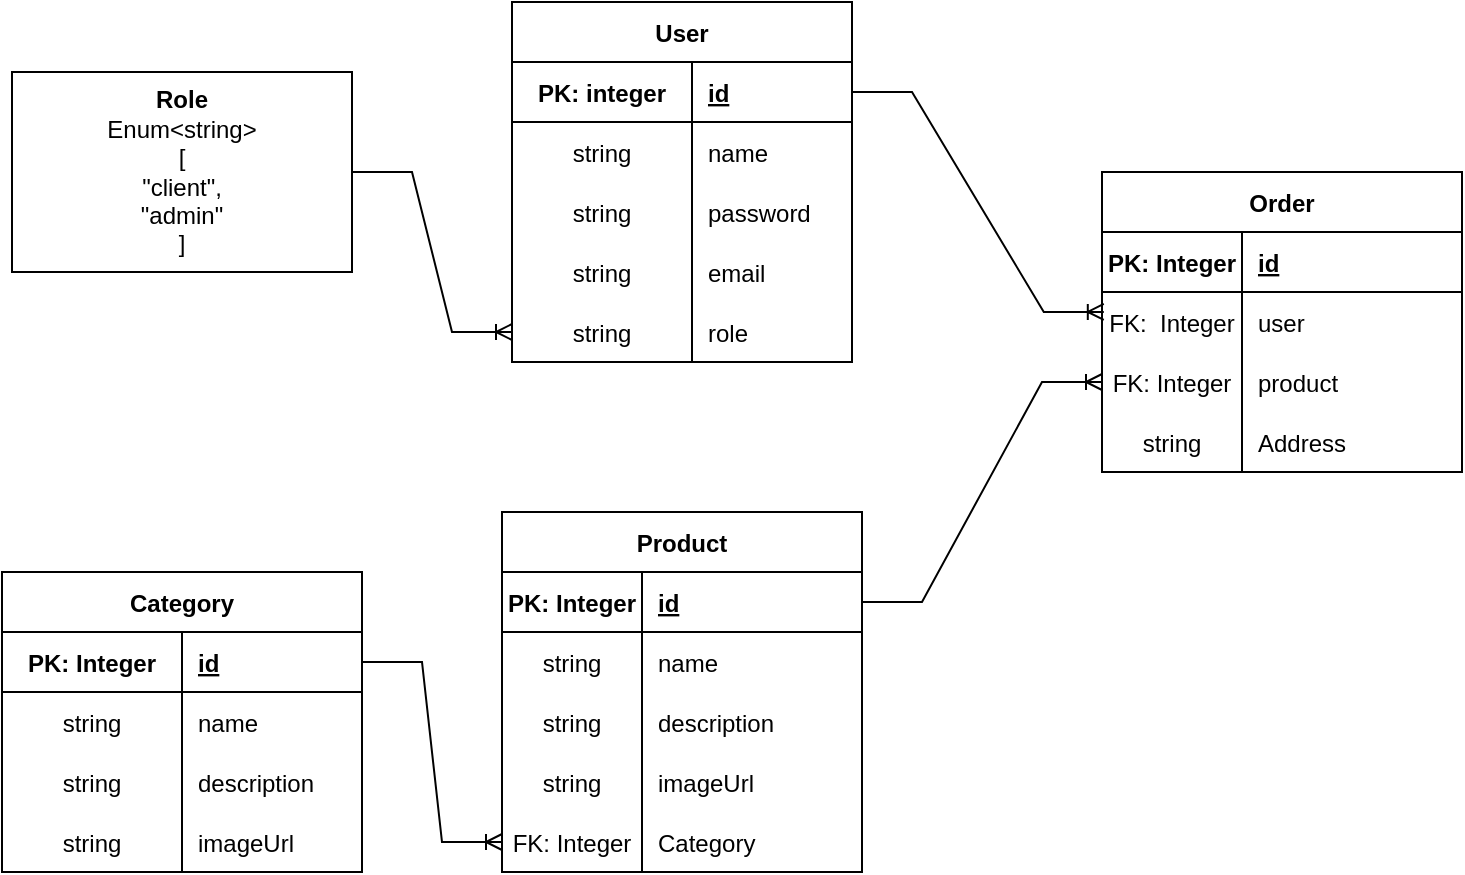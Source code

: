 <mxfile version="20.8.16" type="device"><diagram name="Page-1" id="9f46799a-70d6-7492-0946-bef42562c5a5"><mxGraphModel dx="909" dy="543" grid="1" gridSize="10" guides="1" tooltips="1" connect="1" arrows="1" fold="1" page="1" pageScale="1" pageWidth="1100" pageHeight="850" background="none" math="0" shadow="0"><root><mxCell id="0"/><mxCell id="1" parent="0"/><mxCell id="RxbeAol7BMrZVUosjCYn-1" value="Category" style="shape=table;startSize=30;container=1;collapsible=1;childLayout=tableLayout;fixedRows=1;rowLines=0;fontStyle=1;align=center;resizeLast=1;" vertex="1" parent="1"><mxGeometry x="280" y="530" width="180" height="150" as="geometry"/></mxCell><mxCell id="RxbeAol7BMrZVUosjCYn-2" value="" style="shape=tableRow;horizontal=0;startSize=0;swimlaneHead=0;swimlaneBody=0;fillColor=none;collapsible=0;dropTarget=0;points=[[0,0.5],[1,0.5]];portConstraint=eastwest;top=0;left=0;right=0;bottom=1;" vertex="1" parent="RxbeAol7BMrZVUosjCYn-1"><mxGeometry y="30" width="180" height="30" as="geometry"/></mxCell><mxCell id="RxbeAol7BMrZVUosjCYn-3" value="PK: Integer" style="shape=partialRectangle;connectable=0;fillColor=none;top=0;left=0;bottom=0;right=0;fontStyle=1;overflow=hidden;" vertex="1" parent="RxbeAol7BMrZVUosjCYn-2"><mxGeometry width="90.0" height="30" as="geometry"><mxRectangle width="90.0" height="30" as="alternateBounds"/></mxGeometry></mxCell><mxCell id="RxbeAol7BMrZVUosjCYn-4" value="id" style="shape=partialRectangle;connectable=0;fillColor=none;top=0;left=0;bottom=0;right=0;align=left;spacingLeft=6;fontStyle=5;overflow=hidden;" vertex="1" parent="RxbeAol7BMrZVUosjCYn-2"><mxGeometry x="90.0" width="90.0" height="30" as="geometry"><mxRectangle width="90.0" height="30" as="alternateBounds"/></mxGeometry></mxCell><mxCell id="RxbeAol7BMrZVUosjCYn-5" value="" style="shape=tableRow;horizontal=0;startSize=0;swimlaneHead=0;swimlaneBody=0;fillColor=none;collapsible=0;dropTarget=0;points=[[0,0.5],[1,0.5]];portConstraint=eastwest;top=0;left=0;right=0;bottom=0;" vertex="1" parent="RxbeAol7BMrZVUosjCYn-1"><mxGeometry y="60" width="180" height="30" as="geometry"/></mxCell><mxCell id="RxbeAol7BMrZVUosjCYn-6" value="string" style="shape=partialRectangle;connectable=0;fillColor=none;top=0;left=0;bottom=0;right=0;editable=1;overflow=hidden;" vertex="1" parent="RxbeAol7BMrZVUosjCYn-5"><mxGeometry width="90.0" height="30" as="geometry"><mxRectangle width="90.0" height="30" as="alternateBounds"/></mxGeometry></mxCell><mxCell id="RxbeAol7BMrZVUosjCYn-7" value="name" style="shape=partialRectangle;connectable=0;fillColor=none;top=0;left=0;bottom=0;right=0;align=left;spacingLeft=6;overflow=hidden;" vertex="1" parent="RxbeAol7BMrZVUosjCYn-5"><mxGeometry x="90.0" width="90.0" height="30" as="geometry"><mxRectangle width="90.0" height="30" as="alternateBounds"/></mxGeometry></mxCell><mxCell id="RxbeAol7BMrZVUosjCYn-8" value="" style="shape=tableRow;horizontal=0;startSize=0;swimlaneHead=0;swimlaneBody=0;fillColor=none;collapsible=0;dropTarget=0;points=[[0,0.5],[1,0.5]];portConstraint=eastwest;top=0;left=0;right=0;bottom=0;" vertex="1" parent="RxbeAol7BMrZVUosjCYn-1"><mxGeometry y="90" width="180" height="30" as="geometry"/></mxCell><mxCell id="RxbeAol7BMrZVUosjCYn-9" value="string" style="shape=partialRectangle;connectable=0;fillColor=none;top=0;left=0;bottom=0;right=0;editable=1;overflow=hidden;" vertex="1" parent="RxbeAol7BMrZVUosjCYn-8"><mxGeometry width="90.0" height="30" as="geometry"><mxRectangle width="90.0" height="30" as="alternateBounds"/></mxGeometry></mxCell><mxCell id="RxbeAol7BMrZVUosjCYn-10" value="description" style="shape=partialRectangle;connectable=0;fillColor=none;top=0;left=0;bottom=0;right=0;align=left;spacingLeft=6;overflow=hidden;" vertex="1" parent="RxbeAol7BMrZVUosjCYn-8"><mxGeometry x="90.0" width="90.0" height="30" as="geometry"><mxRectangle width="90.0" height="30" as="alternateBounds"/></mxGeometry></mxCell><mxCell id="RxbeAol7BMrZVUosjCYn-11" value="" style="shape=tableRow;horizontal=0;startSize=0;swimlaneHead=0;swimlaneBody=0;fillColor=none;collapsible=0;dropTarget=0;points=[[0,0.5],[1,0.5]];portConstraint=eastwest;top=0;left=0;right=0;bottom=0;" vertex="1" parent="RxbeAol7BMrZVUosjCYn-1"><mxGeometry y="120" width="180" height="30" as="geometry"/></mxCell><mxCell id="RxbeAol7BMrZVUosjCYn-12" value="string" style="shape=partialRectangle;connectable=0;fillColor=none;top=0;left=0;bottom=0;right=0;editable=1;overflow=hidden;" vertex="1" parent="RxbeAol7BMrZVUosjCYn-11"><mxGeometry width="90.0" height="30" as="geometry"><mxRectangle width="90.0" height="30" as="alternateBounds"/></mxGeometry></mxCell><mxCell id="RxbeAol7BMrZVUosjCYn-13" value="imageUrl" style="shape=partialRectangle;connectable=0;fillColor=none;top=0;left=0;bottom=0;right=0;align=left;spacingLeft=6;overflow=hidden;" vertex="1" parent="RxbeAol7BMrZVUosjCYn-11"><mxGeometry x="90.0" width="90.0" height="30" as="geometry"><mxRectangle width="90.0" height="30" as="alternateBounds"/></mxGeometry></mxCell><mxCell id="RxbeAol7BMrZVUosjCYn-14" value="Product" style="shape=table;startSize=30;container=1;collapsible=1;childLayout=tableLayout;fixedRows=1;rowLines=0;fontStyle=1;align=center;resizeLast=1;" vertex="1" parent="1"><mxGeometry x="530" y="500" width="180" height="180" as="geometry"/></mxCell><mxCell id="RxbeAol7BMrZVUosjCYn-15" value="" style="shape=tableRow;horizontal=0;startSize=0;swimlaneHead=0;swimlaneBody=0;fillColor=none;collapsible=0;dropTarget=0;points=[[0,0.5],[1,0.5]];portConstraint=eastwest;top=0;left=0;right=0;bottom=1;" vertex="1" parent="RxbeAol7BMrZVUosjCYn-14"><mxGeometry y="30" width="180" height="30" as="geometry"/></mxCell><mxCell id="RxbeAol7BMrZVUosjCYn-16" value="PK: Integer" style="shape=partialRectangle;connectable=0;fillColor=none;top=0;left=0;bottom=0;right=0;fontStyle=1;overflow=hidden;" vertex="1" parent="RxbeAol7BMrZVUosjCYn-15"><mxGeometry width="70" height="30" as="geometry"><mxRectangle width="70" height="30" as="alternateBounds"/></mxGeometry></mxCell><mxCell id="RxbeAol7BMrZVUosjCYn-17" value="id" style="shape=partialRectangle;connectable=0;fillColor=none;top=0;left=0;bottom=0;right=0;align=left;spacingLeft=6;fontStyle=5;overflow=hidden;" vertex="1" parent="RxbeAol7BMrZVUosjCYn-15"><mxGeometry x="70" width="110" height="30" as="geometry"><mxRectangle width="110" height="30" as="alternateBounds"/></mxGeometry></mxCell><mxCell id="RxbeAol7BMrZVUosjCYn-18" value="" style="shape=tableRow;horizontal=0;startSize=0;swimlaneHead=0;swimlaneBody=0;fillColor=none;collapsible=0;dropTarget=0;points=[[0,0.5],[1,0.5]];portConstraint=eastwest;top=0;left=0;right=0;bottom=0;" vertex="1" parent="RxbeAol7BMrZVUosjCYn-14"><mxGeometry y="60" width="180" height="30" as="geometry"/></mxCell><mxCell id="RxbeAol7BMrZVUosjCYn-19" value="string" style="shape=partialRectangle;connectable=0;fillColor=none;top=0;left=0;bottom=0;right=0;editable=1;overflow=hidden;" vertex="1" parent="RxbeAol7BMrZVUosjCYn-18"><mxGeometry width="70" height="30" as="geometry"><mxRectangle width="70" height="30" as="alternateBounds"/></mxGeometry></mxCell><mxCell id="RxbeAol7BMrZVUosjCYn-20" value="name" style="shape=partialRectangle;connectable=0;fillColor=none;top=0;left=0;bottom=0;right=0;align=left;spacingLeft=6;overflow=hidden;" vertex="1" parent="RxbeAol7BMrZVUosjCYn-18"><mxGeometry x="70" width="110" height="30" as="geometry"><mxRectangle width="110" height="30" as="alternateBounds"/></mxGeometry></mxCell><mxCell id="RxbeAol7BMrZVUosjCYn-21" value="" style="shape=tableRow;horizontal=0;startSize=0;swimlaneHead=0;swimlaneBody=0;fillColor=none;collapsible=0;dropTarget=0;points=[[0,0.5],[1,0.5]];portConstraint=eastwest;top=0;left=0;right=0;bottom=0;" vertex="1" parent="RxbeAol7BMrZVUosjCYn-14"><mxGeometry y="90" width="180" height="30" as="geometry"/></mxCell><mxCell id="RxbeAol7BMrZVUosjCYn-22" value="string" style="shape=partialRectangle;connectable=0;fillColor=none;top=0;left=0;bottom=0;right=0;editable=1;overflow=hidden;" vertex="1" parent="RxbeAol7BMrZVUosjCYn-21"><mxGeometry width="70" height="30" as="geometry"><mxRectangle width="70" height="30" as="alternateBounds"/></mxGeometry></mxCell><mxCell id="RxbeAol7BMrZVUosjCYn-23" value="description" style="shape=partialRectangle;connectable=0;fillColor=none;top=0;left=0;bottom=0;right=0;align=left;spacingLeft=6;overflow=hidden;" vertex="1" parent="RxbeAol7BMrZVUosjCYn-21"><mxGeometry x="70" width="110" height="30" as="geometry"><mxRectangle width="110" height="30" as="alternateBounds"/></mxGeometry></mxCell><mxCell id="RxbeAol7BMrZVUosjCYn-24" value="" style="shape=tableRow;horizontal=0;startSize=0;swimlaneHead=0;swimlaneBody=0;fillColor=none;collapsible=0;dropTarget=0;points=[[0,0.5],[1,0.5]];portConstraint=eastwest;top=0;left=0;right=0;bottom=0;" vertex="1" parent="RxbeAol7BMrZVUosjCYn-14"><mxGeometry y="120" width="180" height="30" as="geometry"/></mxCell><mxCell id="RxbeAol7BMrZVUosjCYn-25" value="string" style="shape=partialRectangle;connectable=0;fillColor=none;top=0;left=0;bottom=0;right=0;editable=1;overflow=hidden;" vertex="1" parent="RxbeAol7BMrZVUosjCYn-24"><mxGeometry width="70" height="30" as="geometry"><mxRectangle width="70" height="30" as="alternateBounds"/></mxGeometry></mxCell><mxCell id="RxbeAol7BMrZVUosjCYn-26" value="imageUrl" style="shape=partialRectangle;connectable=0;fillColor=none;top=0;left=0;bottom=0;right=0;align=left;spacingLeft=6;overflow=hidden;" vertex="1" parent="RxbeAol7BMrZVUosjCYn-24"><mxGeometry x="70" width="110" height="30" as="geometry"><mxRectangle width="110" height="30" as="alternateBounds"/></mxGeometry></mxCell><mxCell id="RxbeAol7BMrZVUosjCYn-32" value="" style="shape=tableRow;horizontal=0;startSize=0;swimlaneHead=0;swimlaneBody=0;fillColor=none;collapsible=0;dropTarget=0;points=[[0,0.5],[1,0.5]];portConstraint=eastwest;top=0;left=0;right=0;bottom=0;" vertex="1" parent="RxbeAol7BMrZVUosjCYn-14"><mxGeometry y="150" width="180" height="30" as="geometry"/></mxCell><mxCell id="RxbeAol7BMrZVUosjCYn-33" value="FK: Integer" style="shape=partialRectangle;connectable=0;fillColor=none;top=0;left=0;bottom=0;right=0;editable=1;overflow=hidden;" vertex="1" parent="RxbeAol7BMrZVUosjCYn-32"><mxGeometry width="70" height="30" as="geometry"><mxRectangle width="70" height="30" as="alternateBounds"/></mxGeometry></mxCell><mxCell id="RxbeAol7BMrZVUosjCYn-34" value="Category" style="shape=partialRectangle;connectable=0;fillColor=none;top=0;left=0;bottom=0;right=0;align=left;spacingLeft=6;overflow=hidden;" vertex="1" parent="RxbeAol7BMrZVUosjCYn-32"><mxGeometry x="70" width="110" height="30" as="geometry"><mxRectangle width="110" height="30" as="alternateBounds"/></mxGeometry></mxCell><mxCell id="RxbeAol7BMrZVUosjCYn-35" value="" style="edgeStyle=entityRelationEdgeStyle;fontSize=12;html=1;endArrow=ERoneToMany;rounded=0;exitX=1;exitY=0.5;exitDx=0;exitDy=0;entryX=0;entryY=0.5;entryDx=0;entryDy=0;" edge="1" parent="1" source="RxbeAol7BMrZVUosjCYn-2" target="RxbeAol7BMrZVUosjCYn-32"><mxGeometry width="100" height="100" relative="1" as="geometry"><mxPoint x="490" y="530" as="sourcePoint"/><mxPoint x="590" y="430" as="targetPoint"/></mxGeometry></mxCell><mxCell id="RxbeAol7BMrZVUosjCYn-36" value="User" style="shape=table;startSize=30;container=1;collapsible=1;childLayout=tableLayout;fixedRows=1;rowLines=0;fontStyle=1;align=center;resizeLast=1;" vertex="1" parent="1"><mxGeometry x="535" y="245" width="170" height="180" as="geometry"/></mxCell><mxCell id="RxbeAol7BMrZVUosjCYn-37" value="" style="shape=tableRow;horizontal=0;startSize=0;swimlaneHead=0;swimlaneBody=0;fillColor=none;collapsible=0;dropTarget=0;points=[[0,0.5],[1,0.5]];portConstraint=eastwest;top=0;left=0;right=0;bottom=1;" vertex="1" parent="RxbeAol7BMrZVUosjCYn-36"><mxGeometry y="30" width="170" height="30" as="geometry"/></mxCell><mxCell id="RxbeAol7BMrZVUosjCYn-38" value="PK: integer" style="shape=partialRectangle;connectable=0;fillColor=none;top=0;left=0;bottom=0;right=0;fontStyle=1;overflow=hidden;" vertex="1" parent="RxbeAol7BMrZVUosjCYn-37"><mxGeometry width="90" height="30" as="geometry"><mxRectangle width="90" height="30" as="alternateBounds"/></mxGeometry></mxCell><mxCell id="RxbeAol7BMrZVUosjCYn-39" value="id" style="shape=partialRectangle;connectable=0;fillColor=none;top=0;left=0;bottom=0;right=0;align=left;spacingLeft=6;fontStyle=5;overflow=hidden;" vertex="1" parent="RxbeAol7BMrZVUosjCYn-37"><mxGeometry x="90" width="80" height="30" as="geometry"><mxRectangle width="80" height="30" as="alternateBounds"/></mxGeometry></mxCell><mxCell id="RxbeAol7BMrZVUosjCYn-40" value="" style="shape=tableRow;horizontal=0;startSize=0;swimlaneHead=0;swimlaneBody=0;fillColor=none;collapsible=0;dropTarget=0;points=[[0,0.5],[1,0.5]];portConstraint=eastwest;top=0;left=0;right=0;bottom=0;" vertex="1" parent="RxbeAol7BMrZVUosjCYn-36"><mxGeometry y="60" width="170" height="30" as="geometry"/></mxCell><mxCell id="RxbeAol7BMrZVUosjCYn-41" value="string" style="shape=partialRectangle;connectable=0;fillColor=none;top=0;left=0;bottom=0;right=0;editable=1;overflow=hidden;" vertex="1" parent="RxbeAol7BMrZVUosjCYn-40"><mxGeometry width="90" height="30" as="geometry"><mxRectangle width="90" height="30" as="alternateBounds"/></mxGeometry></mxCell><mxCell id="RxbeAol7BMrZVUosjCYn-42" value="name" style="shape=partialRectangle;connectable=0;fillColor=none;top=0;left=0;bottom=0;right=0;align=left;spacingLeft=6;overflow=hidden;" vertex="1" parent="RxbeAol7BMrZVUosjCYn-40"><mxGeometry x="90" width="80" height="30" as="geometry"><mxRectangle width="80" height="30" as="alternateBounds"/></mxGeometry></mxCell><mxCell id="RxbeAol7BMrZVUosjCYn-43" value="" style="shape=tableRow;horizontal=0;startSize=0;swimlaneHead=0;swimlaneBody=0;fillColor=none;collapsible=0;dropTarget=0;points=[[0,0.5],[1,0.5]];portConstraint=eastwest;top=0;left=0;right=0;bottom=0;" vertex="1" parent="RxbeAol7BMrZVUosjCYn-36"><mxGeometry y="90" width="170" height="30" as="geometry"/></mxCell><mxCell id="RxbeAol7BMrZVUosjCYn-44" value="string" style="shape=partialRectangle;connectable=0;fillColor=none;top=0;left=0;bottom=0;right=0;editable=1;overflow=hidden;" vertex="1" parent="RxbeAol7BMrZVUosjCYn-43"><mxGeometry width="90" height="30" as="geometry"><mxRectangle width="90" height="30" as="alternateBounds"/></mxGeometry></mxCell><mxCell id="RxbeAol7BMrZVUosjCYn-45" value="password" style="shape=partialRectangle;connectable=0;fillColor=none;top=0;left=0;bottom=0;right=0;align=left;spacingLeft=6;overflow=hidden;" vertex="1" parent="RxbeAol7BMrZVUosjCYn-43"><mxGeometry x="90" width="80" height="30" as="geometry"><mxRectangle width="80" height="30" as="alternateBounds"/></mxGeometry></mxCell><mxCell id="RxbeAol7BMrZVUosjCYn-46" value="" style="shape=tableRow;horizontal=0;startSize=0;swimlaneHead=0;swimlaneBody=0;fillColor=none;collapsible=0;dropTarget=0;points=[[0,0.5],[1,0.5]];portConstraint=eastwest;top=0;left=0;right=0;bottom=0;" vertex="1" parent="RxbeAol7BMrZVUosjCYn-36"><mxGeometry y="120" width="170" height="30" as="geometry"/></mxCell><mxCell id="RxbeAol7BMrZVUosjCYn-47" value="string" style="shape=partialRectangle;connectable=0;fillColor=none;top=0;left=0;bottom=0;right=0;editable=1;overflow=hidden;" vertex="1" parent="RxbeAol7BMrZVUosjCYn-46"><mxGeometry width="90" height="30" as="geometry"><mxRectangle width="90" height="30" as="alternateBounds"/></mxGeometry></mxCell><mxCell id="RxbeAol7BMrZVUosjCYn-48" value="email" style="shape=partialRectangle;connectable=0;fillColor=none;top=0;left=0;bottom=0;right=0;align=left;spacingLeft=6;overflow=hidden;" vertex="1" parent="RxbeAol7BMrZVUosjCYn-46"><mxGeometry x="90" width="80" height="30" as="geometry"><mxRectangle width="80" height="30" as="alternateBounds"/></mxGeometry></mxCell><mxCell id="RxbeAol7BMrZVUosjCYn-77" value="" style="shape=tableRow;horizontal=0;startSize=0;swimlaneHead=0;swimlaneBody=0;fillColor=none;collapsible=0;dropTarget=0;points=[[0,0.5],[1,0.5]];portConstraint=eastwest;top=0;left=0;right=0;bottom=0;" vertex="1" parent="RxbeAol7BMrZVUosjCYn-36"><mxGeometry y="150" width="170" height="30" as="geometry"/></mxCell><mxCell id="RxbeAol7BMrZVUosjCYn-78" value="string" style="shape=partialRectangle;connectable=0;fillColor=none;top=0;left=0;bottom=0;right=0;editable=1;overflow=hidden;" vertex="1" parent="RxbeAol7BMrZVUosjCYn-77"><mxGeometry width="90" height="30" as="geometry"><mxRectangle width="90" height="30" as="alternateBounds"/></mxGeometry></mxCell><mxCell id="RxbeAol7BMrZVUosjCYn-79" value="role" style="shape=partialRectangle;connectable=0;fillColor=none;top=0;left=0;bottom=0;right=0;align=left;spacingLeft=6;overflow=hidden;" vertex="1" parent="RxbeAol7BMrZVUosjCYn-77"><mxGeometry x="90" width="80" height="30" as="geometry"><mxRectangle width="80" height="30" as="alternateBounds"/></mxGeometry></mxCell><mxCell id="RxbeAol7BMrZVUosjCYn-49" value="Order" style="shape=table;startSize=30;container=1;collapsible=1;childLayout=tableLayout;fixedRows=1;rowLines=0;fontStyle=1;align=center;resizeLast=1;" vertex="1" parent="1"><mxGeometry x="830" y="330" width="180" height="150" as="geometry"/></mxCell><mxCell id="RxbeAol7BMrZVUosjCYn-50" value="" style="shape=tableRow;horizontal=0;startSize=0;swimlaneHead=0;swimlaneBody=0;fillColor=none;collapsible=0;dropTarget=0;points=[[0,0.5],[1,0.5]];portConstraint=eastwest;top=0;left=0;right=0;bottom=1;" vertex="1" parent="RxbeAol7BMrZVUosjCYn-49"><mxGeometry y="30" width="180" height="30" as="geometry"/></mxCell><mxCell id="RxbeAol7BMrZVUosjCYn-51" value="PK: Integer" style="shape=partialRectangle;connectable=0;fillColor=none;top=0;left=0;bottom=0;right=0;fontStyle=1;overflow=hidden;" vertex="1" parent="RxbeAol7BMrZVUosjCYn-50"><mxGeometry width="70" height="30" as="geometry"><mxRectangle width="70" height="30" as="alternateBounds"/></mxGeometry></mxCell><mxCell id="RxbeAol7BMrZVUosjCYn-52" value="id" style="shape=partialRectangle;connectable=0;fillColor=none;top=0;left=0;bottom=0;right=0;align=left;spacingLeft=6;fontStyle=5;overflow=hidden;" vertex="1" parent="RxbeAol7BMrZVUosjCYn-50"><mxGeometry x="70" width="110" height="30" as="geometry"><mxRectangle width="110" height="30" as="alternateBounds"/></mxGeometry></mxCell><mxCell id="RxbeAol7BMrZVUosjCYn-53" value="" style="shape=tableRow;horizontal=0;startSize=0;swimlaneHead=0;swimlaneBody=0;fillColor=none;collapsible=0;dropTarget=0;points=[[0,0.5],[1,0.5]];portConstraint=eastwest;top=0;left=0;right=0;bottom=0;" vertex="1" parent="RxbeAol7BMrZVUosjCYn-49"><mxGeometry y="60" width="180" height="30" as="geometry"/></mxCell><mxCell id="RxbeAol7BMrZVUosjCYn-54" value="FK:  Integer" style="shape=partialRectangle;connectable=0;fillColor=none;top=0;left=0;bottom=0;right=0;editable=1;overflow=hidden;" vertex="1" parent="RxbeAol7BMrZVUosjCYn-53"><mxGeometry width="70" height="30" as="geometry"><mxRectangle width="70" height="30" as="alternateBounds"/></mxGeometry></mxCell><mxCell id="RxbeAol7BMrZVUosjCYn-55" value="user" style="shape=partialRectangle;connectable=0;fillColor=none;top=0;left=0;bottom=0;right=0;align=left;spacingLeft=6;overflow=hidden;" vertex="1" parent="RxbeAol7BMrZVUosjCYn-53"><mxGeometry x="70" width="110" height="30" as="geometry"><mxRectangle width="110" height="30" as="alternateBounds"/></mxGeometry></mxCell><mxCell id="RxbeAol7BMrZVUosjCYn-56" value="" style="shape=tableRow;horizontal=0;startSize=0;swimlaneHead=0;swimlaneBody=0;fillColor=none;collapsible=0;dropTarget=0;points=[[0,0.5],[1,0.5]];portConstraint=eastwest;top=0;left=0;right=0;bottom=0;" vertex="1" parent="RxbeAol7BMrZVUosjCYn-49"><mxGeometry y="90" width="180" height="30" as="geometry"/></mxCell><mxCell id="RxbeAol7BMrZVUosjCYn-57" value="FK: Integer" style="shape=partialRectangle;connectable=0;fillColor=none;top=0;left=0;bottom=0;right=0;editable=1;overflow=hidden;" vertex="1" parent="RxbeAol7BMrZVUosjCYn-56"><mxGeometry width="70" height="30" as="geometry"><mxRectangle width="70" height="30" as="alternateBounds"/></mxGeometry></mxCell><mxCell id="RxbeAol7BMrZVUosjCYn-58" value="product" style="shape=partialRectangle;connectable=0;fillColor=none;top=0;left=0;bottom=0;right=0;align=left;spacingLeft=6;overflow=hidden;" vertex="1" parent="RxbeAol7BMrZVUosjCYn-56"><mxGeometry x="70" width="110" height="30" as="geometry"><mxRectangle width="110" height="30" as="alternateBounds"/></mxGeometry></mxCell><mxCell id="RxbeAol7BMrZVUosjCYn-59" value="" style="shape=tableRow;horizontal=0;startSize=0;swimlaneHead=0;swimlaneBody=0;fillColor=none;collapsible=0;dropTarget=0;points=[[0,0.5],[1,0.5]];portConstraint=eastwest;top=0;left=0;right=0;bottom=0;" vertex="1" parent="RxbeAol7BMrZVUosjCYn-49"><mxGeometry y="120" width="180" height="30" as="geometry"/></mxCell><mxCell id="RxbeAol7BMrZVUosjCYn-60" value="string" style="shape=partialRectangle;connectable=0;fillColor=none;top=0;left=0;bottom=0;right=0;editable=1;overflow=hidden;" vertex="1" parent="RxbeAol7BMrZVUosjCYn-59"><mxGeometry width="70" height="30" as="geometry"><mxRectangle width="70" height="30" as="alternateBounds"/></mxGeometry></mxCell><mxCell id="RxbeAol7BMrZVUosjCYn-61" value="Address" style="shape=partialRectangle;connectable=0;fillColor=none;top=0;left=0;bottom=0;right=0;align=left;spacingLeft=6;overflow=hidden;" vertex="1" parent="RxbeAol7BMrZVUosjCYn-59"><mxGeometry x="70" width="110" height="30" as="geometry"><mxRectangle width="110" height="30" as="alternateBounds"/></mxGeometry></mxCell><mxCell id="RxbeAol7BMrZVUosjCYn-75" value="" style="edgeStyle=entityRelationEdgeStyle;fontSize=12;html=1;endArrow=ERoneToMany;rounded=0;exitX=1;exitY=0.5;exitDx=0;exitDy=0;entryX=0.005;entryY=0.333;entryDx=0;entryDy=0;entryPerimeter=0;" edge="1" parent="1" source="RxbeAol7BMrZVUosjCYn-37" target="RxbeAol7BMrZVUosjCYn-53"><mxGeometry width="100" height="100" relative="1" as="geometry"><mxPoint x="600" y="550" as="sourcePoint"/><mxPoint x="700" y="450" as="targetPoint"/></mxGeometry></mxCell><mxCell id="RxbeAol7BMrZVUosjCYn-76" value="" style="edgeStyle=entityRelationEdgeStyle;fontSize=12;html=1;endArrow=ERoneToMany;rounded=0;exitX=1;exitY=0.5;exitDx=0;exitDy=0;entryX=0;entryY=0.5;entryDx=0;entryDy=0;" edge="1" parent="1" source="RxbeAol7BMrZVUosjCYn-15" target="RxbeAol7BMrZVUosjCYn-56"><mxGeometry width="100" height="100" relative="1" as="geometry"><mxPoint x="600" y="550" as="sourcePoint"/><mxPoint x="700" y="450" as="targetPoint"/></mxGeometry></mxCell><mxCell id="RxbeAol7BMrZVUosjCYn-80" value="&lt;b&gt;Role&lt;br&gt;&lt;/b&gt;Enum&amp;lt;string&amp;gt;&lt;br&gt;[&lt;br&gt;&quot;client&quot;,&lt;br&gt;&quot;admin&quot;&lt;br&gt;]" style="whiteSpace=wrap;html=1;align=center;" vertex="1" parent="1"><mxGeometry x="285" y="280" width="170" height="100" as="geometry"/></mxCell><mxCell id="RxbeAol7BMrZVUosjCYn-81" value="" style="edgeStyle=entityRelationEdgeStyle;fontSize=12;html=1;endArrow=ERoneToMany;rounded=0;exitX=1;exitY=0.5;exitDx=0;exitDy=0;entryX=0;entryY=0.5;entryDx=0;entryDy=0;" edge="1" parent="1" source="RxbeAol7BMrZVUosjCYn-80" target="RxbeAol7BMrZVUosjCYn-77"><mxGeometry width="100" height="100" relative="1" as="geometry"><mxPoint x="400" y="460" as="sourcePoint"/><mxPoint x="500" y="360" as="targetPoint"/></mxGeometry></mxCell></root></mxGraphModel></diagram></mxfile>